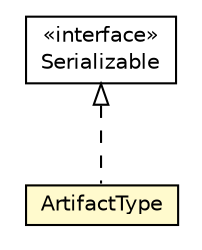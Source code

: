 #!/usr/local/bin/dot
#
# Class diagram 
# Generated by UMLGraph version R5_6-24-gf6e263 (http://www.umlgraph.org/)
#

digraph G {
	edge [fontname="Helvetica",fontsize=10,labelfontname="Helvetica",labelfontsize=10];
	node [fontname="Helvetica",fontsize=10,shape=plaintext];
	nodesep=0.25;
	ranksep=0.5;
	// org.universAAL.middleware.deploymanager.uapp.model.ArtifactType
	c2260737 [label=<<table title="org.universAAL.middleware.deploymanager.uapp.model.ArtifactType" border="0" cellborder="1" cellspacing="0" cellpadding="2" port="p" bgcolor="lemonChiffon" href="./ArtifactType.html">
		<tr><td><table border="0" cellspacing="0" cellpadding="1">
<tr><td align="center" balign="center"> ArtifactType </td></tr>
		</table></td></tr>
		</table>>, URL="./ArtifactType.html", fontname="Helvetica", fontcolor="black", fontsize=10.0];
	//org.universAAL.middleware.deploymanager.uapp.model.ArtifactType implements java.io.Serializable
	c2263413:p -> c2260737:p [dir=back,arrowtail=empty,style=dashed];
	// java.io.Serializable
	c2263413 [label=<<table title="java.io.Serializable" border="0" cellborder="1" cellspacing="0" cellpadding="2" port="p" href="http://java.sun.com/j2se/1.4.2/docs/api/java/io/Serializable.html">
		<tr><td><table border="0" cellspacing="0" cellpadding="1">
<tr><td align="center" balign="center"> &#171;interface&#187; </td></tr>
<tr><td align="center" balign="center"> Serializable </td></tr>
		</table></td></tr>
		</table>>, URL="http://java.sun.com/j2se/1.4.2/docs/api/java/io/Serializable.html", fontname="Helvetica", fontcolor="black", fontsize=10.0];
}

